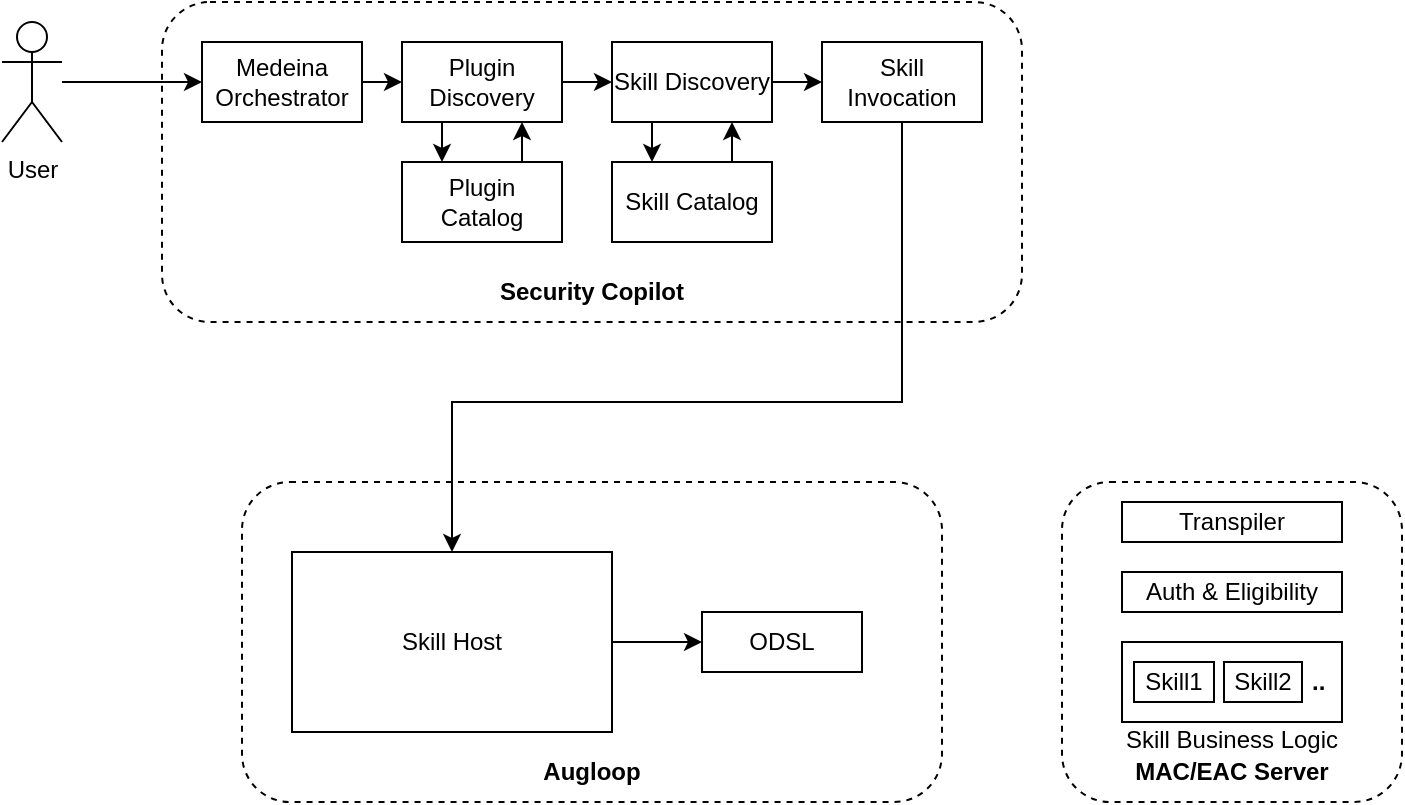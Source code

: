 <mxfile version="23.1.2" type="github">
  <diagram name="Page-1" id="iRycTcpXz6wnPRojM1Up">
    <mxGraphModel dx="1173" dy="665" grid="1" gridSize="10" guides="1" tooltips="1" connect="1" arrows="1" fold="1" page="1" pageScale="1" pageWidth="850" pageHeight="1100" math="0" shadow="0">
      <root>
        <mxCell id="0" />
        <mxCell id="1" parent="0" />
        <mxCell id="b6su2mbRExA16IoP18ZC-25" value="&lt;br&gt;&lt;br&gt;&lt;br&gt;&lt;br&gt;&lt;br&gt;&lt;br&gt;&lt;br&gt;&lt;br&gt;&lt;br&gt;Augloop" style="rounded=1;whiteSpace=wrap;html=1;gradientColor=none;dashed=1;align=center;horizontal=1;fontStyle=1" parent="1" vertex="1">
          <mxGeometry x="200" y="280" width="350" height="160" as="geometry" />
        </mxCell>
        <mxCell id="b6su2mbRExA16IoP18ZC-20" value="&lt;br&gt;&lt;br&gt;&lt;br&gt;&lt;br&gt;&lt;br&gt;&lt;br&gt;&lt;br&gt;&lt;br&gt;&lt;br&gt;Security Copilot" style="rounded=1;whiteSpace=wrap;html=1;gradientColor=none;dashed=1;align=center;horizontal=1;fontStyle=1" parent="1" vertex="1">
          <mxGeometry x="160" y="40" width="430" height="160" as="geometry" />
        </mxCell>
        <mxCell id="7IPuJ_rpKLFx-LysMHHV-13" style="edgeStyle=orthogonalEdgeStyle;rounded=0;orthogonalLoop=1;jettySize=auto;html=1;exitX=0.5;exitY=1;exitDx=0;exitDy=0;entryX=0.5;entryY=0;entryDx=0;entryDy=0;" edge="1" parent="1" source="b6su2mbRExA16IoP18ZC-21" target="b6su2mbRExA16IoP18ZC-26">
          <mxGeometry relative="1" as="geometry">
            <Array as="points">
              <mxPoint x="530" y="240" />
              <mxPoint x="305" y="240" />
            </Array>
          </mxGeometry>
        </mxCell>
        <mxCell id="b6su2mbRExA16IoP18ZC-21" value="Skill Invocation" style="rounded=0;whiteSpace=wrap;html=1;" parent="1" vertex="1">
          <mxGeometry x="490" y="60" width="80" height="40" as="geometry" />
        </mxCell>
        <mxCell id="7IPuJ_rpKLFx-LysMHHV-15" value="" style="edgeStyle=orthogonalEdgeStyle;rounded=0;orthogonalLoop=1;jettySize=auto;html=1;strokeColor=default;" edge="1" parent="1" source="b6su2mbRExA16IoP18ZC-24" target="b6su2mbRExA16IoP18ZC-35">
          <mxGeometry relative="1" as="geometry" />
        </mxCell>
        <mxCell id="b6su2mbRExA16IoP18ZC-24" value="User" style="shape=umlActor;verticalLabelPosition=bottom;verticalAlign=top;html=1;outlineConnect=0;" parent="1" vertex="1">
          <mxGeometry x="80" y="50" width="30" height="60" as="geometry" />
        </mxCell>
        <mxCell id="b6su2mbRExA16IoP18ZC-30" value="&lt;br&gt;&lt;br&gt;&lt;br&gt;&lt;br&gt;&lt;br&gt;&lt;br&gt;&lt;br&gt;&lt;br&gt;&lt;br&gt;MAC/EAC Server" style="rounded=1;whiteSpace=wrap;html=1;gradientColor=none;dashed=1;align=center;horizontal=1;fontStyle=1" parent="1" vertex="1">
          <mxGeometry x="610" y="280" width="170" height="160" as="geometry" />
        </mxCell>
        <mxCell id="7IPuJ_rpKLFx-LysMHHV-14" style="edgeStyle=orthogonalEdgeStyle;rounded=0;orthogonalLoop=1;jettySize=auto;html=1;exitX=1;exitY=0.5;exitDx=0;exitDy=0;entryX=0;entryY=0.5;entryDx=0;entryDy=0;" edge="1" parent="1" source="b6su2mbRExA16IoP18ZC-26" target="b6su2mbRExA16IoP18ZC-28">
          <mxGeometry relative="1" as="geometry" />
        </mxCell>
        <mxCell id="b6su2mbRExA16IoP18ZC-26" value="Skill Host" style="rounded=0;whiteSpace=wrap;html=1;" parent="1" vertex="1">
          <mxGeometry x="225" y="315" width="160" height="90" as="geometry" />
        </mxCell>
        <mxCell id="b6su2mbRExA16IoP18ZC-27" value="Auth &amp;amp; Eligibility" style="rounded=0;whiteSpace=wrap;html=1;" parent="1" vertex="1">
          <mxGeometry x="640" y="325" width="110" height="20" as="geometry" />
        </mxCell>
        <mxCell id="b6su2mbRExA16IoP18ZC-28" value="ODSL" style="rounded=0;whiteSpace=wrap;html=1;" parent="1" vertex="1">
          <mxGeometry x="430" y="345" width="80" height="30" as="geometry" />
        </mxCell>
        <mxCell id="7IPuJ_rpKLFx-LysMHHV-5" style="edgeStyle=orthogonalEdgeStyle;rounded=0;orthogonalLoop=1;jettySize=auto;html=1;exitX=1;exitY=0.5;exitDx=0;exitDy=0;entryX=0;entryY=0.5;entryDx=0;entryDy=0;" edge="1" parent="1" source="b6su2mbRExA16IoP18ZC-35" target="b6su2mbRExA16IoP18ZC-36">
          <mxGeometry relative="1" as="geometry" />
        </mxCell>
        <mxCell id="b6su2mbRExA16IoP18ZC-35" value="Medeina Orchestrator" style="rounded=0;whiteSpace=wrap;html=1;" parent="1" vertex="1">
          <mxGeometry x="180" y="60" width="80" height="40" as="geometry" />
        </mxCell>
        <mxCell id="7IPuJ_rpKLFx-LysMHHV-7" style="edgeStyle=orthogonalEdgeStyle;rounded=0;orthogonalLoop=1;jettySize=auto;html=1;exitX=0.25;exitY=1;exitDx=0;exitDy=0;entryX=0.25;entryY=0;entryDx=0;entryDy=0;" edge="1" parent="1" source="b6su2mbRExA16IoP18ZC-36" target="b6su2mbRExA16IoP18ZC-39">
          <mxGeometry relative="1" as="geometry" />
        </mxCell>
        <mxCell id="7IPuJ_rpKLFx-LysMHHV-9" style="edgeStyle=orthogonalEdgeStyle;rounded=0;orthogonalLoop=1;jettySize=auto;html=1;exitX=1;exitY=0.5;exitDx=0;exitDy=0;entryX=0;entryY=0.5;entryDx=0;entryDy=0;" edge="1" parent="1" source="b6su2mbRExA16IoP18ZC-36" target="b6su2mbRExA16IoP18ZC-38">
          <mxGeometry relative="1" as="geometry" />
        </mxCell>
        <mxCell id="b6su2mbRExA16IoP18ZC-36" value="Plugin Discovery" style="rounded=0;whiteSpace=wrap;html=1;" parent="1" vertex="1">
          <mxGeometry x="280" y="60" width="80" height="40" as="geometry" />
        </mxCell>
        <mxCell id="7IPuJ_rpKLFx-LysMHHV-11" style="edgeStyle=orthogonalEdgeStyle;rounded=0;orthogonalLoop=1;jettySize=auto;html=1;exitX=0.75;exitY=0;exitDx=0;exitDy=0;entryX=0.75;entryY=1;entryDx=0;entryDy=0;" edge="1" parent="1" source="b6su2mbRExA16IoP18ZC-37" target="b6su2mbRExA16IoP18ZC-38">
          <mxGeometry relative="1" as="geometry" />
        </mxCell>
        <mxCell id="b6su2mbRExA16IoP18ZC-37" value="Skill Catalog" style="rounded=0;whiteSpace=wrap;html=1;" parent="1" vertex="1">
          <mxGeometry x="385" y="120" width="80" height="40" as="geometry" />
        </mxCell>
        <mxCell id="7IPuJ_rpKLFx-LysMHHV-10" style="edgeStyle=orthogonalEdgeStyle;rounded=0;orthogonalLoop=1;jettySize=auto;html=1;exitX=0.25;exitY=1;exitDx=0;exitDy=0;entryX=0.25;entryY=0;entryDx=0;entryDy=0;" edge="1" parent="1" source="b6su2mbRExA16IoP18ZC-38" target="b6su2mbRExA16IoP18ZC-37">
          <mxGeometry relative="1" as="geometry" />
        </mxCell>
        <mxCell id="7IPuJ_rpKLFx-LysMHHV-12" style="edgeStyle=orthogonalEdgeStyle;rounded=0;orthogonalLoop=1;jettySize=auto;html=1;exitX=1;exitY=0.5;exitDx=0;exitDy=0;entryX=0;entryY=0.5;entryDx=0;entryDy=0;" edge="1" parent="1" source="b6su2mbRExA16IoP18ZC-38" target="b6su2mbRExA16IoP18ZC-21">
          <mxGeometry relative="1" as="geometry" />
        </mxCell>
        <mxCell id="b6su2mbRExA16IoP18ZC-38" value="Skill Discovery" style="rounded=0;whiteSpace=wrap;html=1;" parent="1" vertex="1">
          <mxGeometry x="385" y="60" width="80" height="40" as="geometry" />
        </mxCell>
        <mxCell id="7IPuJ_rpKLFx-LysMHHV-8" style="edgeStyle=orthogonalEdgeStyle;rounded=0;orthogonalLoop=1;jettySize=auto;html=1;exitX=0.75;exitY=0;exitDx=0;exitDy=0;entryX=0.75;entryY=1;entryDx=0;entryDy=0;" edge="1" parent="1" source="b6su2mbRExA16IoP18ZC-39" target="b6su2mbRExA16IoP18ZC-36">
          <mxGeometry relative="1" as="geometry" />
        </mxCell>
        <mxCell id="b6su2mbRExA16IoP18ZC-39" value="Plugin Catalog" style="rounded=0;whiteSpace=wrap;html=1;" parent="1" vertex="1">
          <mxGeometry x="280" y="120" width="80" height="40" as="geometry" />
        </mxCell>
        <mxCell id="b6su2mbRExA16IoP18ZC-40" style="edgeStyle=orthogonalEdgeStyle;rounded=0;orthogonalLoop=1;jettySize=auto;html=1;exitX=0.5;exitY=1;exitDx=0;exitDy=0;" parent="1" source="b6su2mbRExA16IoP18ZC-35" target="b6su2mbRExA16IoP18ZC-35" edge="1">
          <mxGeometry relative="1" as="geometry" />
        </mxCell>
        <mxCell id="7IPuJ_rpKLFx-LysMHHV-18" value="Transpiler" style="rounded=0;whiteSpace=wrap;html=1;" vertex="1" parent="1">
          <mxGeometry x="640" y="290" width="110" height="20" as="geometry" />
        </mxCell>
        <mxCell id="7IPuJ_rpKLFx-LysMHHV-19" value="&lt;br&gt;&lt;br&gt;&amp;nbsp; &amp;nbsp; &amp;nbsp; &amp;nbsp; &amp;nbsp; &amp;nbsp; &amp;nbsp; &amp;nbsp; &amp;nbsp; &amp;nbsp; &amp;nbsp; &amp;nbsp; &amp;nbsp; &lt;b&gt;..&lt;/b&gt;&lt;br&gt;&amp;nbsp; &amp;nbsp; &amp;nbsp; &amp;nbsp; &amp;nbsp; &amp;nbsp; &amp;nbsp; &amp;nbsp; &amp;nbsp; &amp;nbsp;&amp;nbsp;&lt;br&gt;Skill Business Logic" style="rounded=0;whiteSpace=wrap;html=1;" vertex="1" parent="1">
          <mxGeometry x="640" y="360" width="110" height="40" as="geometry" />
        </mxCell>
        <mxCell id="7IPuJ_rpKLFx-LysMHHV-21" value="Skill1" style="rounded=0;whiteSpace=wrap;html=1;" vertex="1" parent="1">
          <mxGeometry x="646" y="370" width="40" height="20" as="geometry" />
        </mxCell>
        <mxCell id="7IPuJ_rpKLFx-LysMHHV-22" value="Skill2" style="rounded=0;whiteSpace=wrap;html=1;" vertex="1" parent="1">
          <mxGeometry x="691" y="370" width="39" height="20" as="geometry" />
        </mxCell>
      </root>
    </mxGraphModel>
  </diagram>
</mxfile>
